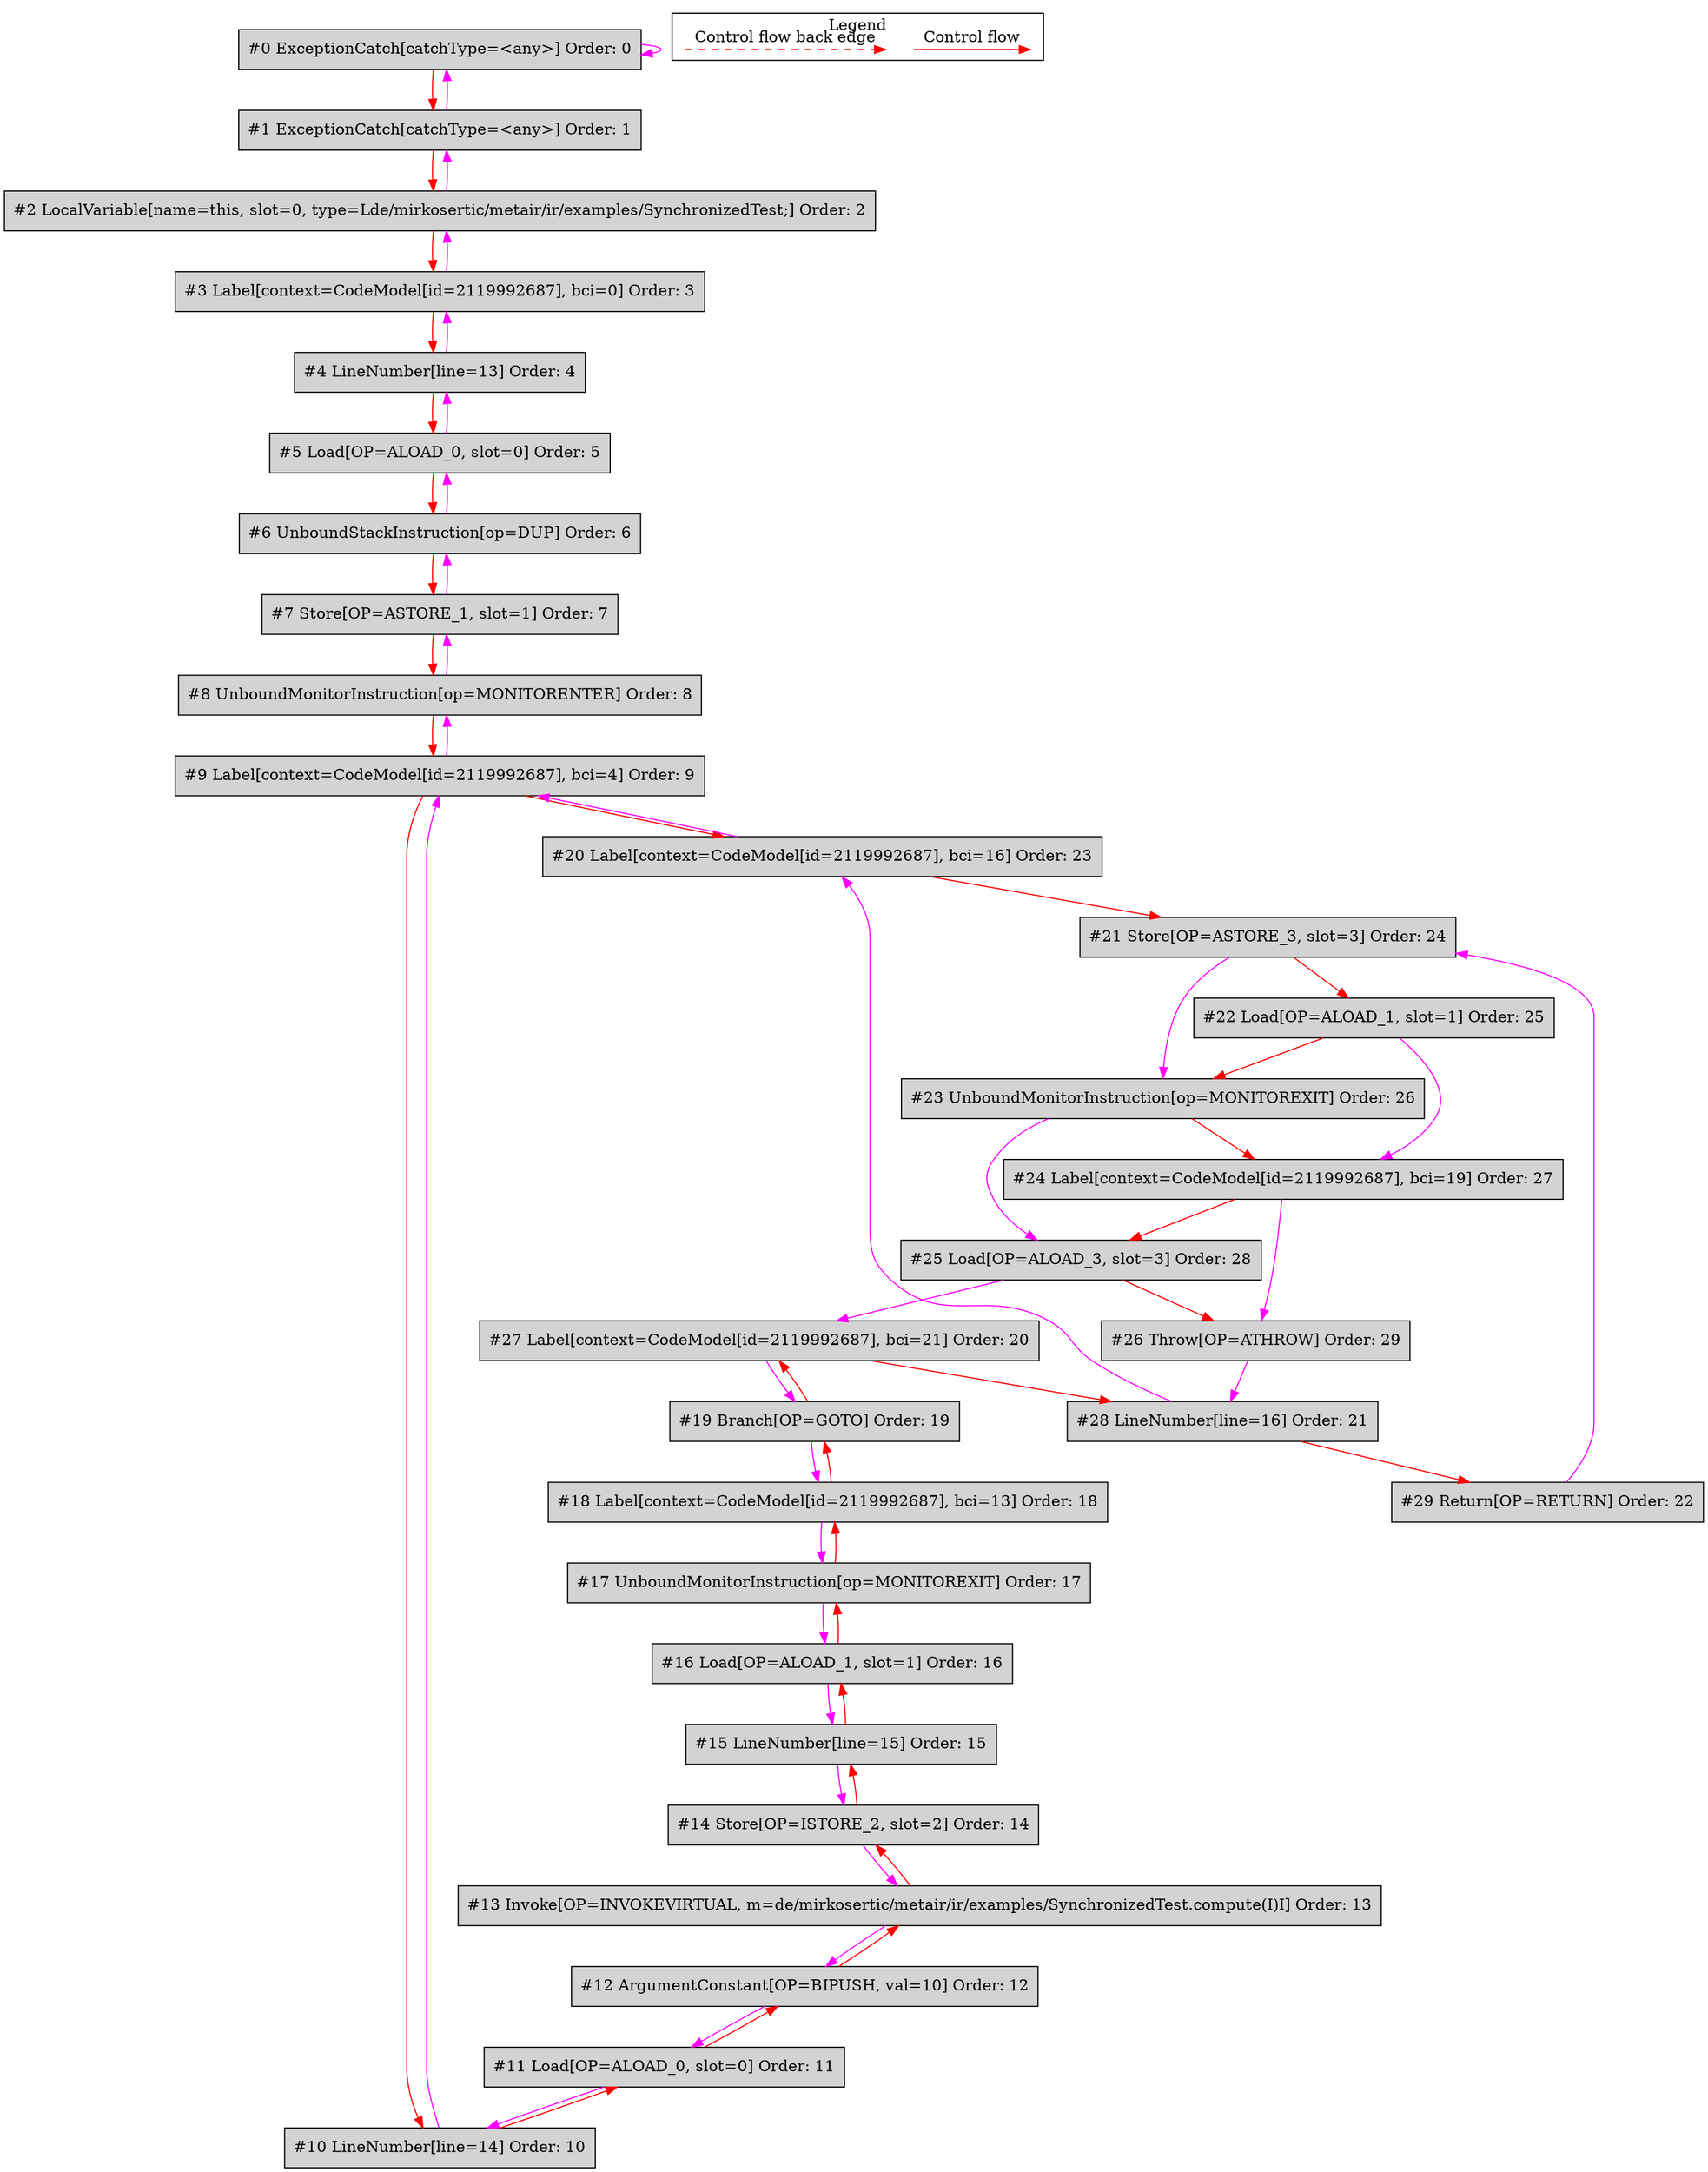 digraph {
 ordering="in";
 node0[label="#0 ExceptionCatch[catchType=<any>] Order: 0", shape=box, fillcolor=lightgrey, style=filled];
 node1[label="#1 ExceptionCatch[catchType=<any>] Order: 1", shape=box, fillcolor=lightgrey, style=filled];
 node2[label="#2 LocalVariable[name=this, slot=0, type=Lde/mirkosertic/metair/ir/examples/SynchronizedTest;] Order: 2", shape=box, fillcolor=lightgrey, style=filled];
 node3[label="#3 Label[context=CodeModel[id=2119992687], bci=0] Order: 3", shape=box, fillcolor=lightgrey, style=filled];
 node4[label="#4 LineNumber[line=13] Order: 4", shape=box, fillcolor=lightgrey, style=filled];
 node5[label="#5 Load[OP=ALOAD_0, slot=0] Order: 5", shape=box, fillcolor=lightgrey, style=filled];
 node6[label="#6 UnboundStackInstruction[op=DUP] Order: 6", shape=box, fillcolor=lightgrey, style=filled];
 node7[label="#7 Store[OP=ASTORE_1, slot=1] Order: 7", shape=box, fillcolor=lightgrey, style=filled];
 node8[label="#8 UnboundMonitorInstruction[op=MONITORENTER] Order: 8", shape=box, fillcolor=lightgrey, style=filled];
 node9[label="#9 Label[context=CodeModel[id=2119992687], bci=4] Order: 9", shape=box, fillcolor=lightgrey, style=filled];
 node10[label="#10 LineNumber[line=14] Order: 10", shape=box, fillcolor=lightgrey, style=filled];
 node11[label="#11 Load[OP=ALOAD_0, slot=0] Order: 11", shape=box, fillcolor=lightgrey, style=filled];
 node12[label="#12 ArgumentConstant[OP=BIPUSH, val=10] Order: 12", shape=box, fillcolor=lightgrey, style=filled];
 node13[label="#13 Invoke[OP=INVOKEVIRTUAL, m=de/mirkosertic/metair/ir/examples/SynchronizedTest.compute(I)I] Order: 13", shape=box, fillcolor=lightgrey, style=filled];
 node14[label="#14 Store[OP=ISTORE_2, slot=2] Order: 14", shape=box, fillcolor=lightgrey, style=filled];
 node15[label="#15 LineNumber[line=15] Order: 15", shape=box, fillcolor=lightgrey, style=filled];
 node16[label="#16 Load[OP=ALOAD_1, slot=1] Order: 16", shape=box, fillcolor=lightgrey, style=filled];
 node17[label="#17 UnboundMonitorInstruction[op=MONITOREXIT] Order: 17", shape=box, fillcolor=lightgrey, style=filled];
 node18[label="#18 Label[context=CodeModel[id=2119992687], bci=13] Order: 18", shape=box, fillcolor=lightgrey, style=filled];
 node19[label="#19 Branch[OP=GOTO] Order: 19", shape=box, fillcolor=lightgrey, style=filled];
 node20[label="#20 Label[context=CodeModel[id=2119992687], bci=16] Order: 23", shape=box, fillcolor=lightgrey, style=filled];
 node21[label="#21 Store[OP=ASTORE_3, slot=3] Order: 24", shape=box, fillcolor=lightgrey, style=filled];
 node22[label="#22 Load[OP=ALOAD_1, slot=1] Order: 25", shape=box, fillcolor=lightgrey, style=filled];
 node23[label="#23 UnboundMonitorInstruction[op=MONITOREXIT] Order: 26", shape=box, fillcolor=lightgrey, style=filled];
 node24[label="#24 Label[context=CodeModel[id=2119992687], bci=19] Order: 27", shape=box, fillcolor=lightgrey, style=filled];
 node25[label="#25 Load[OP=ALOAD_3, slot=3] Order: 28", shape=box, fillcolor=lightgrey, style=filled];
 node26[label="#26 Throw[OP=ATHROW] Order: 29", shape=box, fillcolor=lightgrey, style=filled];
 node27[label="#27 Label[context=CodeModel[id=2119992687], bci=21] Order: 20", shape=box, fillcolor=lightgrey, style=filled];
 node28[label="#28 LineNumber[line=16] Order: 21", shape=box, fillcolor=lightgrey, style=filled];
 node29[label="#29 Return[OP=RETURN] Order: 22", shape=box, fillcolor=lightgrey, style=filled];
 node0 -> node0[color=fuchsia];
 node0 -> node1[color=red];
 node1 -> node0[color=fuchsia];
 node1 -> node2[color=red];
 node2 -> node1[color=fuchsia];
 node2 -> node3[color=red];
 node3 -> node2[color=fuchsia];
 node3 -> node4[color=red];
 node4 -> node3[color=fuchsia];
 node4 -> node5[color=red];
 node5 -> node4[color=fuchsia];
 node5 -> node6[color=red];
 node6 -> node5[color=fuchsia];
 node6 -> node7[color=red];
 node7 -> node6[color=fuchsia];
 node7 -> node8[color=red];
 node8 -> node7[color=fuchsia];
 node8 -> node9[color=red];
 node9 -> node8[color=fuchsia];
 node9 -> node10[color=red];
 node10 -> node9[color=fuchsia];
 node10 -> node11[color=red];
 node11 -> node10[color=fuchsia];
 node11 -> node12[color=red];
 node12 -> node11[color=fuchsia];
 node12 -> node13[color=red];
 node13 -> node12[color=fuchsia];
 node13 -> node14[color=red];
 node14 -> node13[color=fuchsia];
 node14 -> node15[color=red];
 node15 -> node14[color=fuchsia];
 node15 -> node16[color=red];
 node16 -> node15[color=fuchsia];
 node16 -> node17[color=red];
 node17 -> node16[color=fuchsia];
 node17 -> node18[color=red];
 node18 -> node17[color=fuchsia];
 node18 -> node19[color=red];
 node19 -> node18[color=fuchsia];
 node9 -> node20[color=red];
 node20 -> node9[color=fuchsia];
 node20 -> node21[color=red];
 node21 -> node23[color=fuchsia];
 node21 -> node22[color=red];
 node22 -> node24[color=fuchsia];
 node22 -> node23[color=red];
 node23 -> node25[color=fuchsia];
 node23 -> node24[color=red];
 node24 -> node26[color=fuchsia];
 node24 -> node25[color=red];
 node25 -> node27[color=fuchsia];
 node25 -> node26[color=red];
 node26 -> node28[color=fuchsia];
 node19 -> node27[color=red];
 node27 -> node19[color=fuchsia];
 node27 -> node28[color=red];
 node28 -> node20[color=fuchsia];
 node28 -> node29[color=red];
 node29 -> node21[color=fuchsia];
 subgraph cluster_000 {
  label = "Legend";
  node [shape=point]
  {
   rank=same;
   c0 [style = invis];
   c1 [style = invis];
   c2 [style = invis];
   c3 [style = invis];
  }
  c0 -> c1 [label="Control flow", style=solid, color=red]
  c2 -> c3 [label="Control flow back edge", style=dashed, color=red]
 }

}
